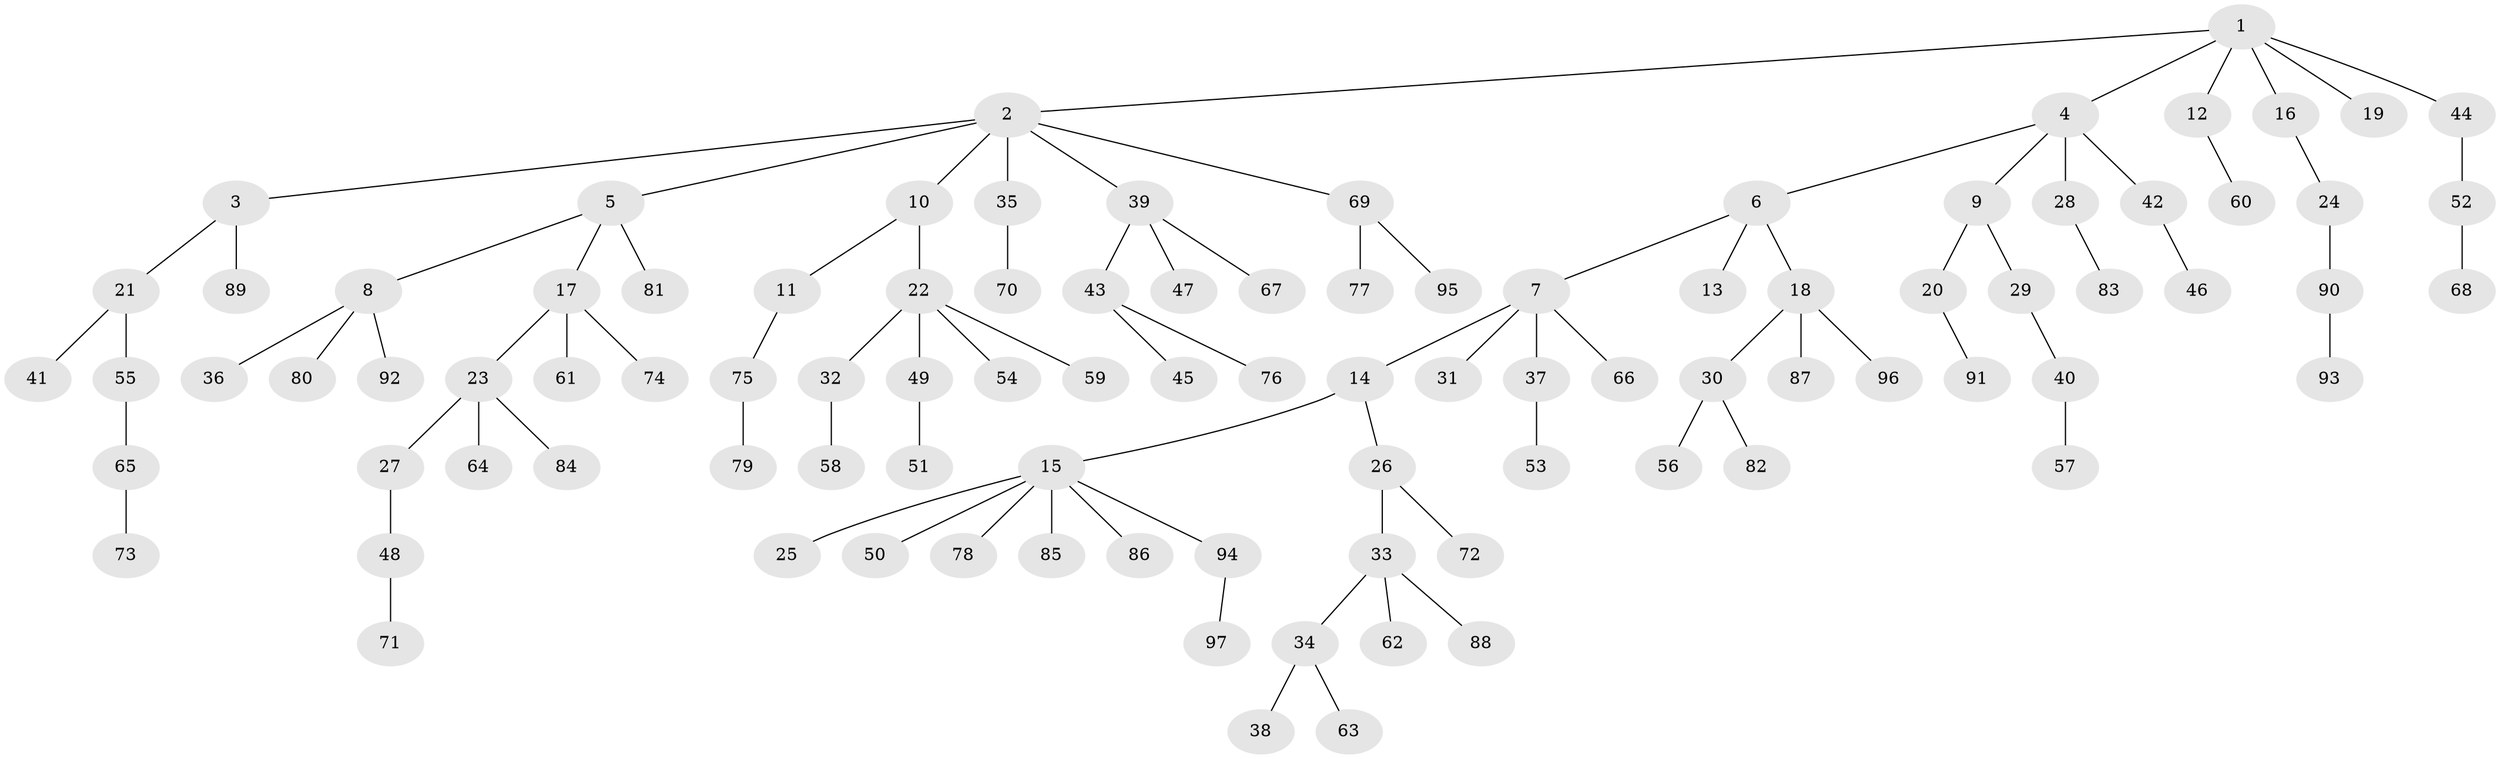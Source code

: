 // coarse degree distribution, {6: 0.0625, 8: 0.015625, 5: 0.03125, 3: 0.109375, 1: 0.609375, 2: 0.15625, 4: 0.015625}
// Generated by graph-tools (version 1.1) at 2025/42/03/06/25 10:42:04]
// undirected, 97 vertices, 96 edges
graph export_dot {
graph [start="1"]
  node [color=gray90,style=filled];
  1;
  2;
  3;
  4;
  5;
  6;
  7;
  8;
  9;
  10;
  11;
  12;
  13;
  14;
  15;
  16;
  17;
  18;
  19;
  20;
  21;
  22;
  23;
  24;
  25;
  26;
  27;
  28;
  29;
  30;
  31;
  32;
  33;
  34;
  35;
  36;
  37;
  38;
  39;
  40;
  41;
  42;
  43;
  44;
  45;
  46;
  47;
  48;
  49;
  50;
  51;
  52;
  53;
  54;
  55;
  56;
  57;
  58;
  59;
  60;
  61;
  62;
  63;
  64;
  65;
  66;
  67;
  68;
  69;
  70;
  71;
  72;
  73;
  74;
  75;
  76;
  77;
  78;
  79;
  80;
  81;
  82;
  83;
  84;
  85;
  86;
  87;
  88;
  89;
  90;
  91;
  92;
  93;
  94;
  95;
  96;
  97;
  1 -- 2;
  1 -- 4;
  1 -- 12;
  1 -- 16;
  1 -- 19;
  1 -- 44;
  2 -- 3;
  2 -- 5;
  2 -- 10;
  2 -- 35;
  2 -- 39;
  2 -- 69;
  3 -- 21;
  3 -- 89;
  4 -- 6;
  4 -- 9;
  4 -- 28;
  4 -- 42;
  5 -- 8;
  5 -- 17;
  5 -- 81;
  6 -- 7;
  6 -- 13;
  6 -- 18;
  7 -- 14;
  7 -- 31;
  7 -- 37;
  7 -- 66;
  8 -- 36;
  8 -- 80;
  8 -- 92;
  9 -- 20;
  9 -- 29;
  10 -- 11;
  10 -- 22;
  11 -- 75;
  12 -- 60;
  14 -- 15;
  14 -- 26;
  15 -- 25;
  15 -- 50;
  15 -- 78;
  15 -- 85;
  15 -- 86;
  15 -- 94;
  16 -- 24;
  17 -- 23;
  17 -- 61;
  17 -- 74;
  18 -- 30;
  18 -- 87;
  18 -- 96;
  20 -- 91;
  21 -- 41;
  21 -- 55;
  22 -- 32;
  22 -- 49;
  22 -- 54;
  22 -- 59;
  23 -- 27;
  23 -- 64;
  23 -- 84;
  24 -- 90;
  26 -- 33;
  26 -- 72;
  27 -- 48;
  28 -- 83;
  29 -- 40;
  30 -- 56;
  30 -- 82;
  32 -- 58;
  33 -- 34;
  33 -- 62;
  33 -- 88;
  34 -- 38;
  34 -- 63;
  35 -- 70;
  37 -- 53;
  39 -- 43;
  39 -- 47;
  39 -- 67;
  40 -- 57;
  42 -- 46;
  43 -- 45;
  43 -- 76;
  44 -- 52;
  48 -- 71;
  49 -- 51;
  52 -- 68;
  55 -- 65;
  65 -- 73;
  69 -- 77;
  69 -- 95;
  75 -- 79;
  90 -- 93;
  94 -- 97;
}
